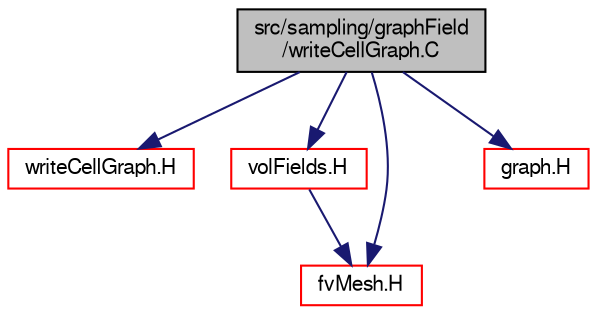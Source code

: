 digraph "src/sampling/graphField/writeCellGraph.C"
{
  bgcolor="transparent";
  edge [fontname="FreeSans",fontsize="10",labelfontname="FreeSans",labelfontsize="10"];
  node [fontname="FreeSans",fontsize="10",shape=record];
  Node0 [label="src/sampling/graphField\l/writeCellGraph.C",height=0.2,width=0.4,color="black", fillcolor="grey75", style="filled", fontcolor="black"];
  Node0 -> Node1 [color="midnightblue",fontsize="10",style="solid",fontname="FreeSans"];
  Node1 [label="writeCellGraph.H",height=0.2,width=0.4,color="red",URL="$a14513.html"];
  Node0 -> Node60 [color="midnightblue",fontsize="10",style="solid",fontname="FreeSans"];
  Node60 [label="volFields.H",height=0.2,width=0.4,color="red",URL="$a02750.html"];
  Node60 -> Node171 [color="midnightblue",fontsize="10",style="solid",fontname="FreeSans"];
  Node171 [label="fvMesh.H",height=0.2,width=0.4,color="red",URL="$a03533.html"];
  Node0 -> Node171 [color="midnightblue",fontsize="10",style="solid",fontname="FreeSans"];
  Node0 -> Node301 [color="midnightblue",fontsize="10",style="solid",fontname="FreeSans"];
  Node301 [label="graph.H",height=0.2,width=0.4,color="red",URL="$a10298.html"];
}

